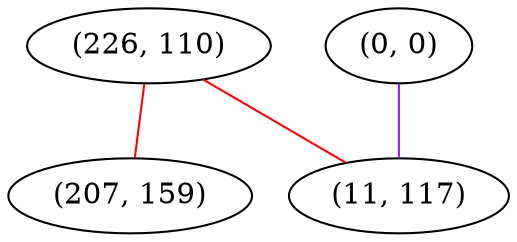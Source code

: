 graph "" {
"(226, 110)";
"(207, 159)";
"(0, 0)";
"(11, 117)";
"(226, 110)" -- "(207, 159)"  [color=red, key=0, weight=1];
"(226, 110)" -- "(11, 117)"  [color=red, key=0, weight=1];
"(0, 0)" -- "(11, 117)"  [color=purple, key=0, weight=4];
}
